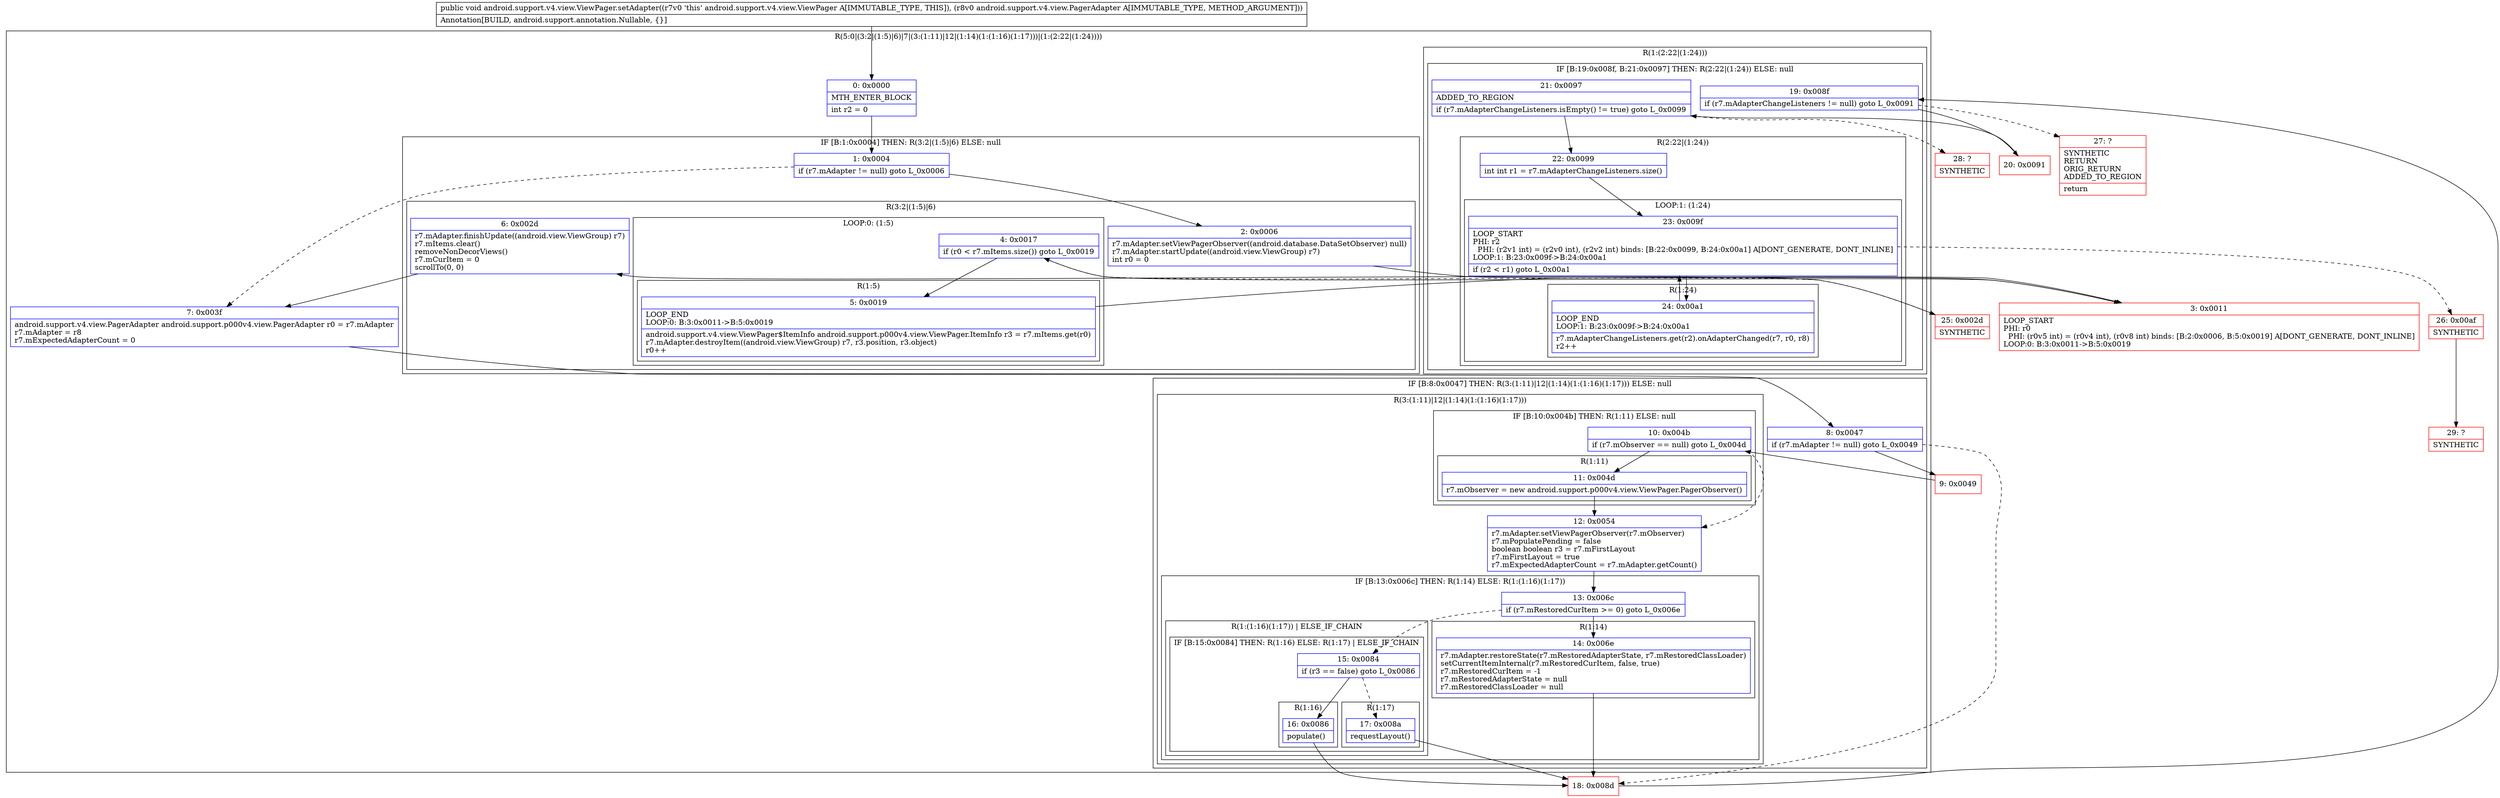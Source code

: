 digraph "CFG forandroid.support.v4.view.ViewPager.setAdapter(Landroid\/support\/v4\/view\/PagerAdapter;)V" {
subgraph cluster_Region_2142746260 {
label = "R(5:0|(3:2|(1:5)|6)|7|(3:(1:11)|12|(1:14)(1:(1:16)(1:17)))|(1:(2:22|(1:24))))";
node [shape=record,color=blue];
Node_0 [shape=record,label="{0\:\ 0x0000|MTH_ENTER_BLOCK\l|int r2 = 0\l}"];
subgraph cluster_IfRegion_1684691042 {
label = "IF [B:1:0x0004] THEN: R(3:2|(1:5)|6) ELSE: null";
node [shape=record,color=blue];
Node_1 [shape=record,label="{1\:\ 0x0004|if (r7.mAdapter != null) goto L_0x0006\l}"];
subgraph cluster_Region_1671295243 {
label = "R(3:2|(1:5)|6)";
node [shape=record,color=blue];
Node_2 [shape=record,label="{2\:\ 0x0006|r7.mAdapter.setViewPagerObserver((android.database.DataSetObserver) null)\lr7.mAdapter.startUpdate((android.view.ViewGroup) r7)\lint r0 = 0\l}"];
subgraph cluster_LoopRegion_851443928 {
label = "LOOP:0: (1:5)";
node [shape=record,color=blue];
Node_4 [shape=record,label="{4\:\ 0x0017|if (r0 \< r7.mItems.size()) goto L_0x0019\l}"];
subgraph cluster_Region_704157991 {
label = "R(1:5)";
node [shape=record,color=blue];
Node_5 [shape=record,label="{5\:\ 0x0019|LOOP_END\lLOOP:0: B:3:0x0011\-\>B:5:0x0019\l|android.support.v4.view.ViewPager$ItemInfo android.support.p000v4.view.ViewPager.ItemInfo r3 = r7.mItems.get(r0)\lr7.mAdapter.destroyItem((android.view.ViewGroup) r7, r3.position, r3.object)\lr0++\l}"];
}
}
Node_6 [shape=record,label="{6\:\ 0x002d|r7.mAdapter.finishUpdate((android.view.ViewGroup) r7)\lr7.mItems.clear()\lremoveNonDecorViews()\lr7.mCurItem = 0\lscrollTo(0, 0)\l}"];
}
}
Node_7 [shape=record,label="{7\:\ 0x003f|android.support.v4.view.PagerAdapter android.support.p000v4.view.PagerAdapter r0 = r7.mAdapter\lr7.mAdapter = r8\lr7.mExpectedAdapterCount = 0\l}"];
subgraph cluster_IfRegion_337073415 {
label = "IF [B:8:0x0047] THEN: R(3:(1:11)|12|(1:14)(1:(1:16)(1:17))) ELSE: null";
node [shape=record,color=blue];
Node_8 [shape=record,label="{8\:\ 0x0047|if (r7.mAdapter != null) goto L_0x0049\l}"];
subgraph cluster_Region_222235 {
label = "R(3:(1:11)|12|(1:14)(1:(1:16)(1:17)))";
node [shape=record,color=blue];
subgraph cluster_IfRegion_408365313 {
label = "IF [B:10:0x004b] THEN: R(1:11) ELSE: null";
node [shape=record,color=blue];
Node_10 [shape=record,label="{10\:\ 0x004b|if (r7.mObserver == null) goto L_0x004d\l}"];
subgraph cluster_Region_461085930 {
label = "R(1:11)";
node [shape=record,color=blue];
Node_11 [shape=record,label="{11\:\ 0x004d|r7.mObserver = new android.support.p000v4.view.ViewPager.PagerObserver()\l}"];
}
}
Node_12 [shape=record,label="{12\:\ 0x0054|r7.mAdapter.setViewPagerObserver(r7.mObserver)\lr7.mPopulatePending = false\lboolean boolean r3 = r7.mFirstLayout\lr7.mFirstLayout = true\lr7.mExpectedAdapterCount = r7.mAdapter.getCount()\l}"];
subgraph cluster_IfRegion_769945263 {
label = "IF [B:13:0x006c] THEN: R(1:14) ELSE: R(1:(1:16)(1:17))";
node [shape=record,color=blue];
Node_13 [shape=record,label="{13\:\ 0x006c|if (r7.mRestoredCurItem \>= 0) goto L_0x006e\l}"];
subgraph cluster_Region_66431353 {
label = "R(1:14)";
node [shape=record,color=blue];
Node_14 [shape=record,label="{14\:\ 0x006e|r7.mAdapter.restoreState(r7.mRestoredAdapterState, r7.mRestoredClassLoader)\lsetCurrentItemInternal(r7.mRestoredCurItem, false, true)\lr7.mRestoredCurItem = \-1\lr7.mRestoredAdapterState = null\lr7.mRestoredClassLoader = null\l}"];
}
subgraph cluster_Region_575379239 {
label = "R(1:(1:16)(1:17)) | ELSE_IF_CHAIN\l";
node [shape=record,color=blue];
subgraph cluster_IfRegion_1475920621 {
label = "IF [B:15:0x0084] THEN: R(1:16) ELSE: R(1:17) | ELSE_IF_CHAIN\l";
node [shape=record,color=blue];
Node_15 [shape=record,label="{15\:\ 0x0084|if (r3 == false) goto L_0x0086\l}"];
subgraph cluster_Region_1703990088 {
label = "R(1:16)";
node [shape=record,color=blue];
Node_16 [shape=record,label="{16\:\ 0x0086|populate()\l}"];
}
subgraph cluster_Region_1804552259 {
label = "R(1:17)";
node [shape=record,color=blue];
Node_17 [shape=record,label="{17\:\ 0x008a|requestLayout()\l}"];
}
}
}
}
}
}
subgraph cluster_Region_1168087594 {
label = "R(1:(2:22|(1:24)))";
node [shape=record,color=blue];
subgraph cluster_IfRegion_999546641 {
label = "IF [B:19:0x008f, B:21:0x0097] THEN: R(2:22|(1:24)) ELSE: null";
node [shape=record,color=blue];
Node_19 [shape=record,label="{19\:\ 0x008f|if (r7.mAdapterChangeListeners != null) goto L_0x0091\l}"];
Node_21 [shape=record,label="{21\:\ 0x0097|ADDED_TO_REGION\l|if (r7.mAdapterChangeListeners.isEmpty() != true) goto L_0x0099\l}"];
subgraph cluster_Region_1120037313 {
label = "R(2:22|(1:24))";
node [shape=record,color=blue];
Node_22 [shape=record,label="{22\:\ 0x0099|int int r1 = r7.mAdapterChangeListeners.size()\l}"];
subgraph cluster_LoopRegion_150727420 {
label = "LOOP:1: (1:24)";
node [shape=record,color=blue];
Node_23 [shape=record,label="{23\:\ 0x009f|LOOP_START\lPHI: r2 \l  PHI: (r2v1 int) = (r2v0 int), (r2v2 int) binds: [B:22:0x0099, B:24:0x00a1] A[DONT_GENERATE, DONT_INLINE]\lLOOP:1: B:23:0x009f\-\>B:24:0x00a1\l|if (r2 \< r1) goto L_0x00a1\l}"];
subgraph cluster_Region_131490033 {
label = "R(1:24)";
node [shape=record,color=blue];
Node_24 [shape=record,label="{24\:\ 0x00a1|LOOP_END\lLOOP:1: B:23:0x009f\-\>B:24:0x00a1\l|r7.mAdapterChangeListeners.get(r2).onAdapterChanged(r7, r0, r8)\lr2++\l}"];
}
}
}
}
}
}
Node_3 [shape=record,color=red,label="{3\:\ 0x0011|LOOP_START\lPHI: r0 \l  PHI: (r0v5 int) = (r0v4 int), (r0v8 int) binds: [B:2:0x0006, B:5:0x0019] A[DONT_GENERATE, DONT_INLINE]\lLOOP:0: B:3:0x0011\-\>B:5:0x0019\l}"];
Node_9 [shape=record,color=red,label="{9\:\ 0x0049}"];
Node_18 [shape=record,color=red,label="{18\:\ 0x008d}"];
Node_20 [shape=record,color=red,label="{20\:\ 0x0091}"];
Node_25 [shape=record,color=red,label="{25\:\ 0x002d|SYNTHETIC\l}"];
Node_26 [shape=record,color=red,label="{26\:\ 0x00af|SYNTHETIC\l}"];
Node_27 [shape=record,color=red,label="{27\:\ ?|SYNTHETIC\lRETURN\lORIG_RETURN\lADDED_TO_REGION\l|return\l}"];
Node_28 [shape=record,color=red,label="{28\:\ ?|SYNTHETIC\l}"];
Node_29 [shape=record,color=red,label="{29\:\ ?|SYNTHETIC\l}"];
MethodNode[shape=record,label="{public void android.support.v4.view.ViewPager.setAdapter((r7v0 'this' android.support.v4.view.ViewPager A[IMMUTABLE_TYPE, THIS]), (r8v0 android.support.v4.view.PagerAdapter A[IMMUTABLE_TYPE, METHOD_ARGUMENT]))  | Annotation[BUILD, android.support.annotation.Nullable, \{\}]\l}"];
MethodNode -> Node_0;
Node_0 -> Node_1;
Node_1 -> Node_2;
Node_1 -> Node_7[style=dashed];
Node_2 -> Node_3;
Node_4 -> Node_5;
Node_4 -> Node_25[style=dashed];
Node_5 -> Node_3;
Node_6 -> Node_7;
Node_7 -> Node_8;
Node_8 -> Node_9;
Node_8 -> Node_18[style=dashed];
Node_10 -> Node_11;
Node_10 -> Node_12[style=dashed];
Node_11 -> Node_12;
Node_12 -> Node_13;
Node_13 -> Node_14;
Node_13 -> Node_15[style=dashed];
Node_14 -> Node_18;
Node_15 -> Node_16;
Node_15 -> Node_17[style=dashed];
Node_16 -> Node_18;
Node_17 -> Node_18;
Node_19 -> Node_20;
Node_19 -> Node_27[style=dashed];
Node_21 -> Node_22;
Node_21 -> Node_28[style=dashed];
Node_22 -> Node_23;
Node_23 -> Node_24;
Node_23 -> Node_26[style=dashed];
Node_24 -> Node_23;
Node_3 -> Node_4;
Node_9 -> Node_10;
Node_18 -> Node_19;
Node_20 -> Node_21;
Node_25 -> Node_6;
Node_26 -> Node_29;
}

